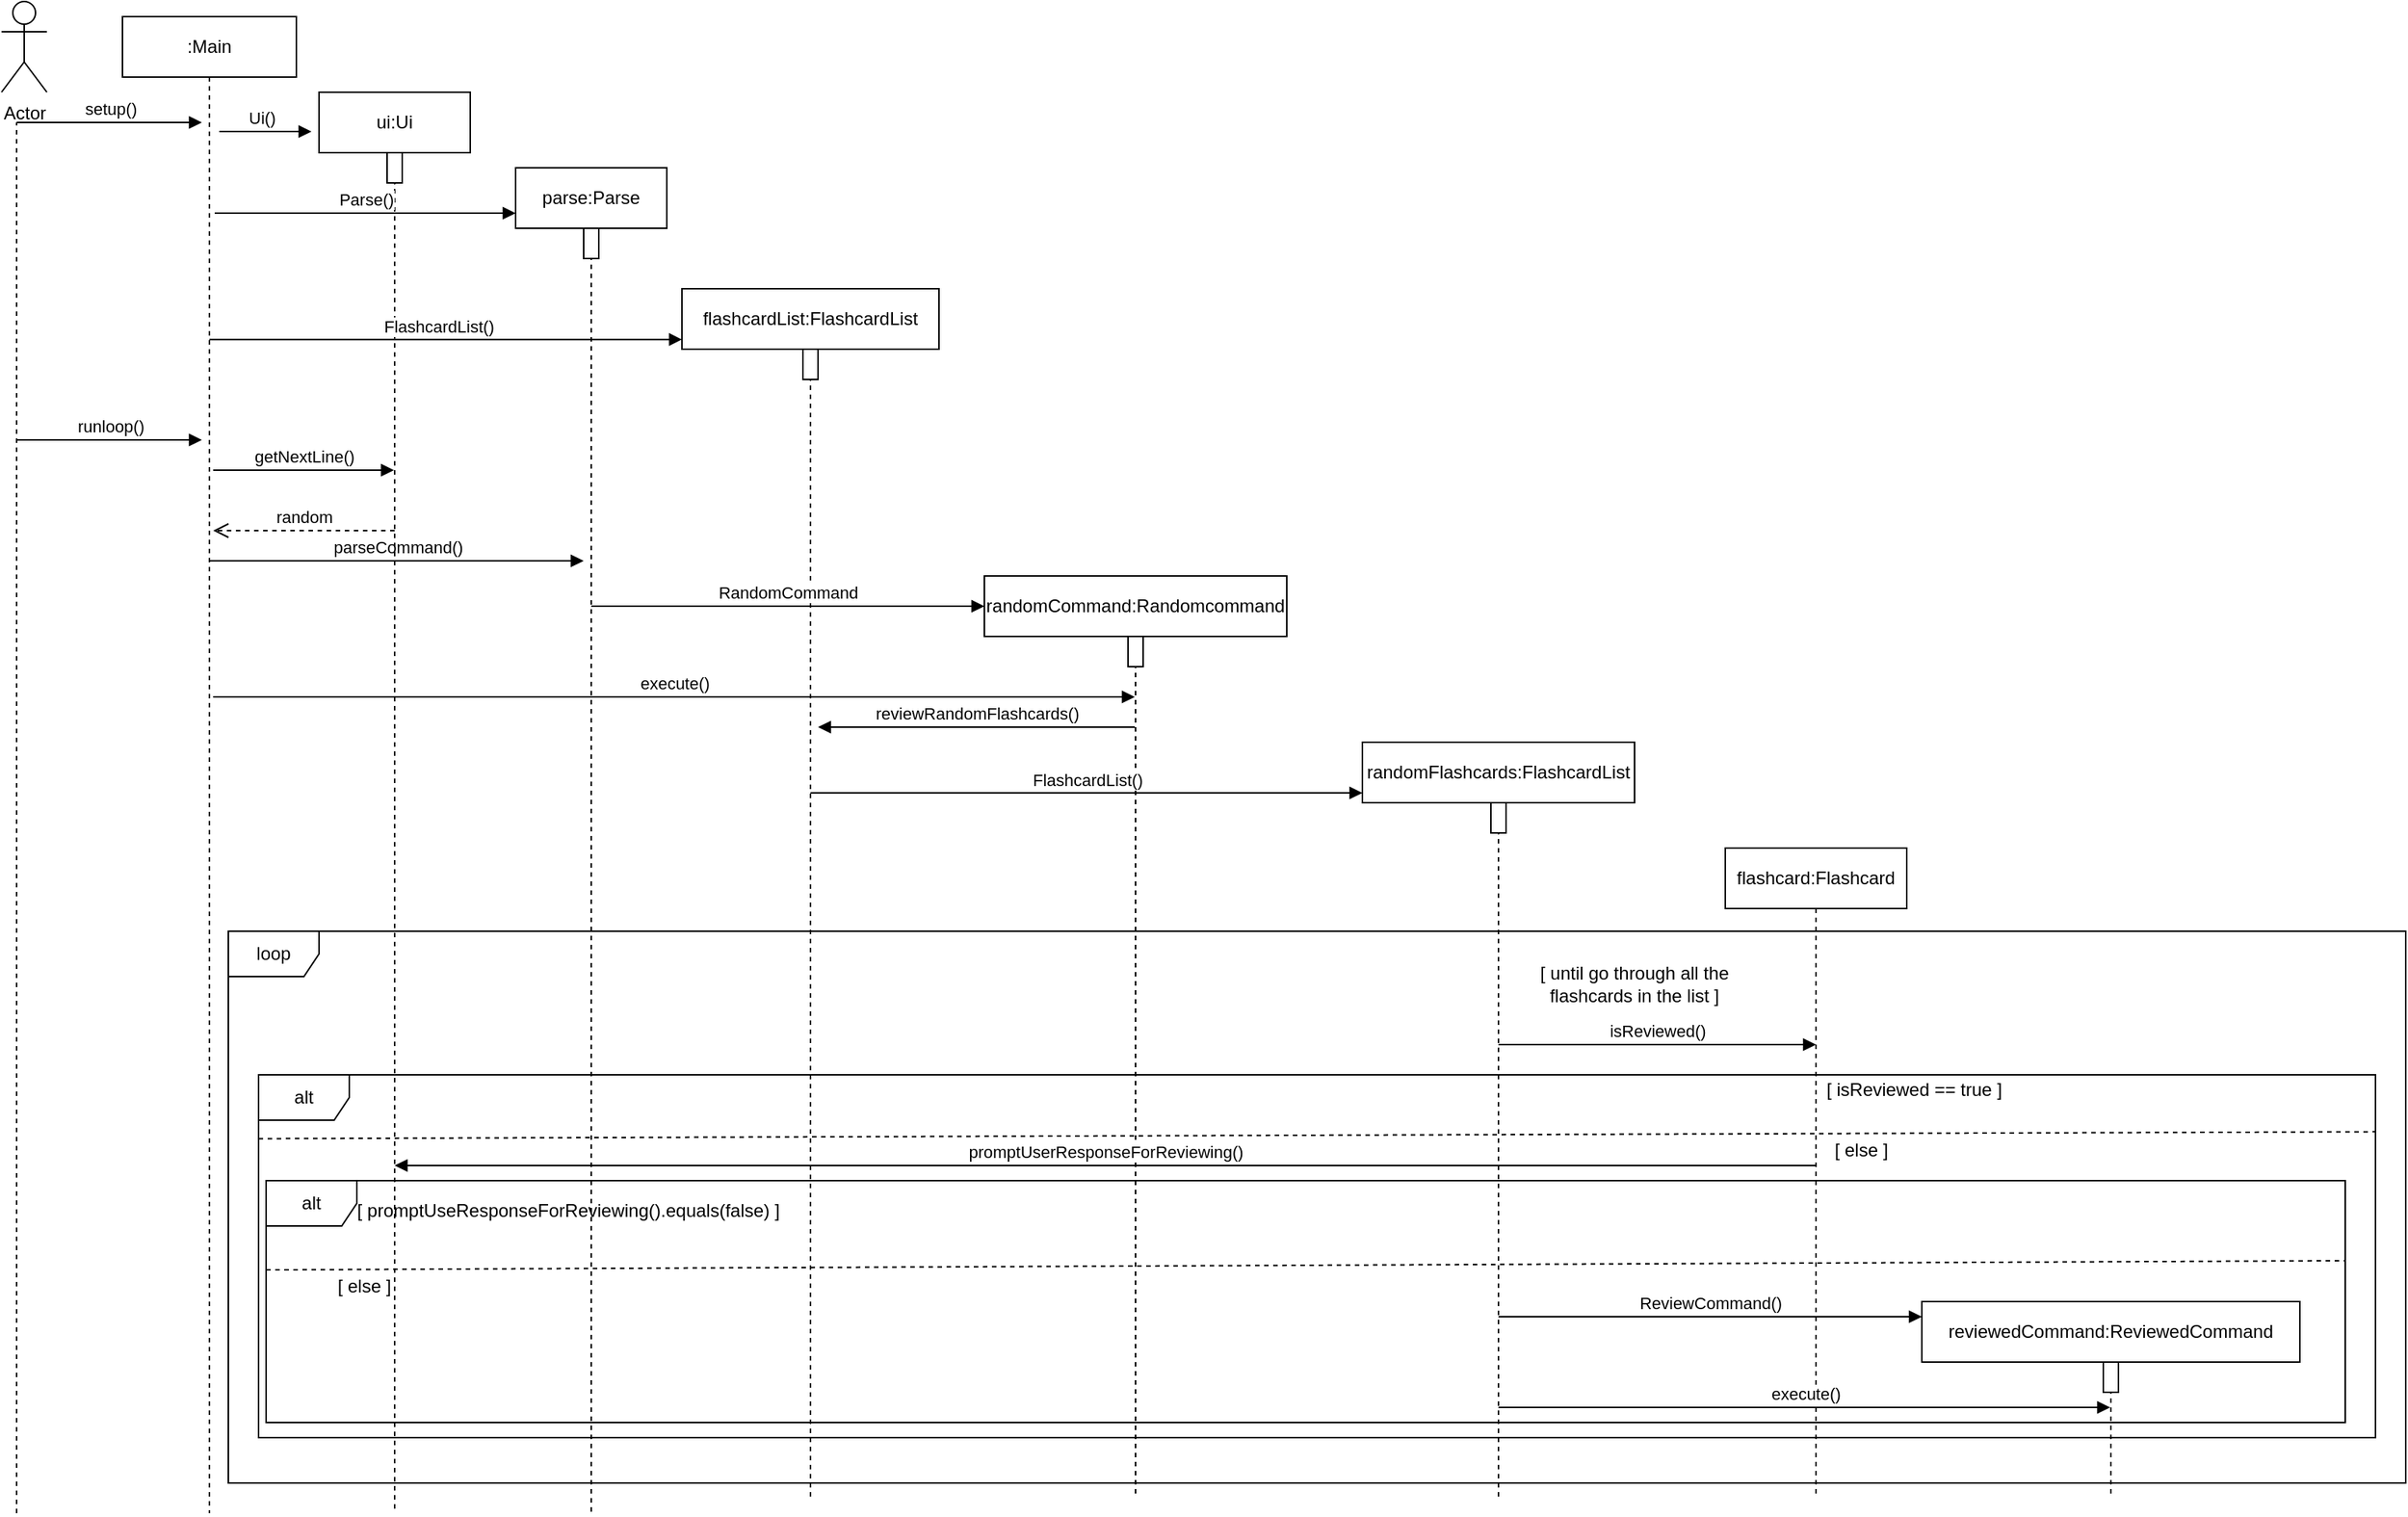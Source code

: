 <mxfile version="12.9.0" type="device"><diagram id="ktKwsvVFCtgES7iO3Xb4" name="Page-1"><mxGraphModel dx="2468" dy="874" grid="1" gridSize="10" guides="1" tooltips="1" connect="1" arrows="1" fold="1" page="1" pageScale="1" pageWidth="827" pageHeight="1169" math="0" shadow="0"><root><mxCell id="0"/><mxCell id="1" parent="0"/><mxCell id="WS0ont2Qx0lJRShgKXrR-39" value="randomFlashcards:FlashcardList" style="shape=umlLifeline;perimeter=lifelinePerimeter;whiteSpace=wrap;html=1;container=1;collapsible=0;recursiveResize=0;outlineConnect=0;" vertex="1" parent="1"><mxGeometry x="960" y="500" width="180" height="500" as="geometry"/></mxCell><mxCell id="WS0ont2Qx0lJRShgKXrR-41" value="" style="html=1;points=[];perimeter=orthogonalPerimeter;" vertex="1" parent="WS0ont2Qx0lJRShgKXrR-39"><mxGeometry x="85" y="40" width="10" height="20" as="geometry"/></mxCell><mxCell id="WS0ont2Qx0lJRShgKXrR-31" value="getNextLine()" style="html=1;verticalAlign=bottom;endArrow=block;" edge="1" parent="1" target="KMv5rCfvkicfkn5ODPt_-15"><mxGeometry width="80" relative="1" as="geometry"><mxPoint x="200" y="320" as="sourcePoint"/><mxPoint x="260" y="320" as="targetPoint"/></mxGeometry></mxCell><mxCell id="WS0ont2Qx0lJRShgKXrR-34" value="parseCommand()" style="html=1;verticalAlign=bottom;endArrow=block;" edge="1" parent="1" source="KMv5rCfvkicfkn5ODPt_-12"><mxGeometry width="80" relative="1" as="geometry"><mxPoint x="365" y="380" as="sourcePoint"/><mxPoint x="445" y="380" as="targetPoint"/></mxGeometry></mxCell><mxCell id="KMv5rCfvkicfkn5ODPt_-12" value=":Main" style="shape=umlLifeline;perimeter=lifelinePerimeter;whiteSpace=wrap;html=1;container=1;collapsible=0;recursiveResize=0;outlineConnect=0;" vertex="1" parent="1"><mxGeometry x="140" y="20" width="115" height="990" as="geometry"/></mxCell><mxCell id="KMv5rCfvkicfkn5ODPt_-1" value="Actor" style="shape=umlActor;verticalLabelPosition=bottom;labelBackgroundColor=#ffffff;verticalAlign=top;html=1;outlineConnect=0;" vertex="1" parent="1"><mxGeometry x="60" y="10" width="30" height="60" as="geometry"/></mxCell><mxCell id="KMv5rCfvkicfkn5ODPt_-3" value="" style="endArrow=none;dashed=1;html=1;" edge="1" parent="1"><mxGeometry width="50" height="50" relative="1" as="geometry"><mxPoint x="70" y="1010" as="sourcePoint"/><mxPoint x="70" y="90" as="targetPoint"/><Array as="points"/></mxGeometry></mxCell><mxCell id="KMv5rCfvkicfkn5ODPt_-9" value="setup()" style="html=1;verticalAlign=bottom;endArrow=block;entryX=0;entryY=0;" edge="1" parent="1"><mxGeometry relative="1" as="geometry"><mxPoint x="70" y="90" as="sourcePoint"/><mxPoint x="192.5" y="90" as="targetPoint"/></mxGeometry></mxCell><mxCell id="KMv5rCfvkicfkn5ODPt_-14" value="parse:Parse" style="shape=umlLifeline;perimeter=lifelinePerimeter;whiteSpace=wrap;html=1;container=1;collapsible=0;recursiveResize=0;outlineConnect=0;" vertex="1" parent="1"><mxGeometry x="400" y="120" width="100" height="890" as="geometry"/></mxCell><mxCell id="WS0ont2Qx0lJRShgKXrR-23" value="" style="html=1;points=[];perimeter=orthogonalPerimeter;" vertex="1" parent="KMv5rCfvkicfkn5ODPt_-14"><mxGeometry x="45" y="40" width="10" height="20" as="geometry"/></mxCell><mxCell id="KMv5rCfvkicfkn5ODPt_-15" value="ui:Ui" style="shape=umlLifeline;perimeter=lifelinePerimeter;whiteSpace=wrap;html=1;container=1;collapsible=0;recursiveResize=0;outlineConnect=0;size=40;" vertex="1" parent="1"><mxGeometry x="270" y="70" width="100" height="940" as="geometry"/></mxCell><mxCell id="WS0ont2Qx0lJRShgKXrR-19" value="" style="html=1;points=[];perimeter=orthogonalPerimeter;" vertex="1" parent="KMv5rCfvkicfkn5ODPt_-15"><mxGeometry x="45" y="40" width="10" height="20" as="geometry"/></mxCell><mxCell id="KMv5rCfvkicfkn5ODPt_-16" value="randomCommand:Randomcommand" style="shape=umlLifeline;perimeter=lifelinePerimeter;whiteSpace=wrap;html=1;container=1;collapsible=0;recursiveResize=0;outlineConnect=0;" vertex="1" parent="1"><mxGeometry x="710" y="390" width="200" height="610" as="geometry"/></mxCell><mxCell id="WS0ont2Qx0lJRShgKXrR-36" value="" style="html=1;points=[];perimeter=orthogonalPerimeter;" vertex="1" parent="KMv5rCfvkicfkn5ODPt_-16"><mxGeometry x="95" y="40" width="10" height="20" as="geometry"/></mxCell><mxCell id="KMv5rCfvkicfkn5ODPt_-17" value="flashcardList:FlashcardList" style="shape=umlLifeline;perimeter=lifelinePerimeter;whiteSpace=wrap;html=1;container=1;collapsible=0;recursiveResize=0;outlineConnect=0;" vertex="1" parent="1"><mxGeometry x="510" y="200" width="170" height="800" as="geometry"/></mxCell><mxCell id="WS0ont2Qx0lJRShgKXrR-24" value="" style="html=1;points=[];perimeter=orthogonalPerimeter;" vertex="1" parent="KMv5rCfvkicfkn5ODPt_-17"><mxGeometry x="80" y="40" width="10" height="20" as="geometry"/></mxCell><mxCell id="WS0ont2Qx0lJRShgKXrR-15" value="Ui()" style="html=1;verticalAlign=bottom;endArrow=block;" edge="1" parent="1"><mxGeometry x="-0.099" relative="1" as="geometry"><mxPoint x="204" y="96" as="sourcePoint"/><mxPoint x="265" y="96" as="targetPoint"/><mxPoint as="offset"/></mxGeometry></mxCell><mxCell id="WS0ont2Qx0lJRShgKXrR-21" value="FlashcardList()" style="html=1;verticalAlign=bottom;endArrow=block;entryX=0;entryY=0.042;entryDx=0;entryDy=0;entryPerimeter=0;" edge="1" parent="1" source="KMv5rCfvkicfkn5ODPt_-12" target="KMv5rCfvkicfkn5ODPt_-17"><mxGeometry x="-0.032" width="80" relative="1" as="geometry"><mxPoint x="200" y="200" as="sourcePoint"/><mxPoint x="510" y="210" as="targetPoint"/><mxPoint as="offset"/></mxGeometry></mxCell><mxCell id="WS0ont2Qx0lJRShgKXrR-22" value="Parse()" style="html=1;verticalAlign=bottom;endArrow=block;" edge="1" parent="1"><mxGeometry width="80" relative="1" as="geometry"><mxPoint x="201" y="150" as="sourcePoint"/><mxPoint x="400" y="150" as="targetPoint"/></mxGeometry></mxCell><mxCell id="WS0ont2Qx0lJRShgKXrR-28" value="runloop()" style="html=1;verticalAlign=bottom;endArrow=block;" edge="1" parent="1"><mxGeometry width="80" relative="1" as="geometry"><mxPoint x="70" y="300" as="sourcePoint"/><mxPoint x="192.5" y="300" as="targetPoint"/></mxGeometry></mxCell><mxCell id="WS0ont2Qx0lJRShgKXrR-32" value="random" style="html=1;verticalAlign=bottom;endArrow=open;dashed=1;endSize=8;" edge="1" parent="1"><mxGeometry relative="1" as="geometry"><mxPoint x="320" y="360" as="sourcePoint"/><mxPoint x="200" y="360" as="targetPoint"/><mxPoint as="offset"/></mxGeometry></mxCell><mxCell id="WS0ont2Qx0lJRShgKXrR-35" value="RandomCommand" style="html=1;verticalAlign=bottom;endArrow=block;" edge="1" parent="1"><mxGeometry width="80" relative="1" as="geometry"><mxPoint x="450" y="410" as="sourcePoint"/><mxPoint x="710" y="410" as="targetPoint"/></mxGeometry></mxCell><mxCell id="WS0ont2Qx0lJRShgKXrR-38" value="execute()" style="html=1;verticalAlign=bottom;endArrow=block;" edge="1" parent="1" target="KMv5rCfvkicfkn5ODPt_-16"><mxGeometry width="80" relative="1" as="geometry"><mxPoint x="200" y="470" as="sourcePoint"/><mxPoint x="150" y="470" as="targetPoint"/></mxGeometry></mxCell><mxCell id="WS0ont2Qx0lJRShgKXrR-40" value="FlashcardList()" style="html=1;verticalAlign=bottom;endArrow=block;entryX=0;entryY=0.067;entryDx=0;entryDy=0;entryPerimeter=0;" edge="1" parent="1" source="KMv5rCfvkicfkn5ODPt_-17" target="WS0ont2Qx0lJRShgKXrR-39"><mxGeometry width="80" relative="1" as="geometry"><mxPoint x="810" y="500" as="sourcePoint"/><mxPoint x="890" y="500" as="targetPoint"/></mxGeometry></mxCell><mxCell id="WS0ont2Qx0lJRShgKXrR-43" value="reviewRandomFlashcards()" style="html=1;verticalAlign=bottom;endArrow=block;" edge="1" parent="1" source="KMv5rCfvkicfkn5ODPt_-16"><mxGeometry relative="1" as="geometry"><mxPoint x="660" y="490" as="sourcePoint"/><mxPoint x="600" y="490" as="targetPoint"/></mxGeometry></mxCell><mxCell id="WS0ont2Qx0lJRShgKXrR-45" value="flashcard:Flashcard" style="shape=umlLifeline;perimeter=lifelinePerimeter;whiteSpace=wrap;html=1;container=1;collapsible=0;recursiveResize=0;outlineConnect=0;" vertex="1" parent="1"><mxGeometry x="1200" y="570" width="120" height="430" as="geometry"/></mxCell><mxCell id="WS0ont2Qx0lJRShgKXrR-48" value="[ until go through all the flashcards in the list ]" style="text;html=1;strokeColor=none;fillColor=none;align=center;verticalAlign=middle;whiteSpace=wrap;rounded=0;" vertex="1" parent="1"><mxGeometry x="1060" y="650" width="160" height="20" as="geometry"/></mxCell><mxCell id="WS0ont2Qx0lJRShgKXrR-47" value="loop" style="shape=umlFrame;whiteSpace=wrap;html=1;" vertex="1" parent="1"><mxGeometry x="210" y="625" width="1440" height="365" as="geometry"/></mxCell><mxCell id="WS0ont2Qx0lJRShgKXrR-49" value="isReviewed()" style="html=1;verticalAlign=bottom;endArrow=block;" edge="1" parent="1"><mxGeometry width="80" relative="1" as="geometry"><mxPoint x="1050" y="700" as="sourcePoint"/><mxPoint x="1260" y="700" as="targetPoint"/></mxGeometry></mxCell><mxCell id="WS0ont2Qx0lJRShgKXrR-50" value="alt" style="shape=umlFrame;whiteSpace=wrap;html=1;" vertex="1" parent="1"><mxGeometry x="230" y="720" width="1400" height="240" as="geometry"/></mxCell><mxCell id="WS0ont2Qx0lJRShgKXrR-51" value="[ isReviewed == true ]" style="text;html=1;strokeColor=none;fillColor=none;align=center;verticalAlign=middle;whiteSpace=wrap;rounded=0;" vertex="1" parent="1"><mxGeometry x="1260" y="720" width="130" height="20" as="geometry"/></mxCell><mxCell id="WS0ont2Qx0lJRShgKXrR-52" value="" style="endArrow=none;dashed=1;html=1;entryX=1;entryY=0.157;entryDx=0;entryDy=0;entryPerimeter=0;exitX=0;exitY=0.176;exitDx=0;exitDy=0;exitPerimeter=0;" edge="1" parent="1" source="WS0ont2Qx0lJRShgKXrR-50" target="WS0ont2Qx0lJRShgKXrR-50"><mxGeometry width="50" height="50" relative="1" as="geometry"><mxPoint x="1180" y="760" as="sourcePoint"/><mxPoint x="1480" y="760" as="targetPoint"/></mxGeometry></mxCell><mxCell id="WS0ont2Qx0lJRShgKXrR-56" value="[ else ]" style="text;html=1;strokeColor=none;fillColor=none;align=center;verticalAlign=middle;whiteSpace=wrap;rounded=0;" vertex="1" parent="1"><mxGeometry x="1270" y="760" width="40" height="20" as="geometry"/></mxCell><mxCell id="WS0ont2Qx0lJRShgKXrR-57" value="promptUserResponseForReviewing()" style="html=1;verticalAlign=bottom;endArrow=block;" edge="1" parent="1" target="KMv5rCfvkicfkn5ODPt_-15"><mxGeometry width="80" relative="1" as="geometry"><mxPoint x="1260" y="780" as="sourcePoint"/><mxPoint x="640" y="760" as="targetPoint"/></mxGeometry></mxCell><mxCell id="WS0ont2Qx0lJRShgKXrR-58" value="alt" style="shape=umlFrame;whiteSpace=wrap;html=1;" vertex="1" parent="1"><mxGeometry x="235" y="790" width="1375" height="160" as="geometry"/></mxCell><mxCell id="WS0ont2Qx0lJRShgKXrR-59" value="[ promptUseResponseForReviewing().equals(false) ]" style="text;html=1;strokeColor=none;fillColor=none;align=center;verticalAlign=middle;whiteSpace=wrap;rounded=0;" vertex="1" parent="1"><mxGeometry x="280" y="800" width="310" height="20" as="geometry"/></mxCell><mxCell id="WS0ont2Qx0lJRShgKXrR-60" value="" style="endArrow=none;dashed=1;html=1;entryX=1;entryY=0.331;entryDx=0;entryDy=0;entryPerimeter=0;exitX=0;exitY=0.369;exitDx=0;exitDy=0;exitPerimeter=0;" edge="1" parent="1" source="WS0ont2Qx0lJRShgKXrR-58" target="WS0ont2Qx0lJRShgKXrR-58"><mxGeometry width="50" height="50" relative="1" as="geometry"><mxPoint x="240" y="840" as="sourcePoint"/><mxPoint x="610" y="840" as="targetPoint"/></mxGeometry></mxCell><mxCell id="WS0ont2Qx0lJRShgKXrR-63" value="[ else ]" style="text;html=1;strokeColor=none;fillColor=none;align=center;verticalAlign=middle;whiteSpace=wrap;rounded=0;" vertex="1" parent="1"><mxGeometry x="280" y="850" width="40" height="20" as="geometry"/></mxCell><mxCell id="WS0ont2Qx0lJRShgKXrR-68" value="ReviewCommand()" style="html=1;verticalAlign=bottom;endArrow=block;" edge="1" parent="1"><mxGeometry width="80" relative="1" as="geometry"><mxPoint x="1050" y="880" as="sourcePoint"/><mxPoint x="1330" y="880" as="targetPoint"/></mxGeometry></mxCell><mxCell id="WS0ont2Qx0lJRShgKXrR-70" value="reviewedCommand:ReviewedCommand" style="shape=umlLifeline;perimeter=lifelinePerimeter;whiteSpace=wrap;html=1;container=1;collapsible=0;recursiveResize=0;outlineConnect=0;" vertex="1" parent="1"><mxGeometry x="1330" y="870" width="250" height="130" as="geometry"/></mxCell><mxCell id="WS0ont2Qx0lJRShgKXrR-71" value="" style="html=1;points=[];perimeter=orthogonalPerimeter;" vertex="1" parent="WS0ont2Qx0lJRShgKXrR-70"><mxGeometry x="120" y="40" width="10" height="20" as="geometry"/></mxCell><mxCell id="WS0ont2Qx0lJRShgKXrR-72" value="execute()" style="html=1;verticalAlign=bottom;endArrow=block;" edge="1" parent="1" target="WS0ont2Qx0lJRShgKXrR-70"><mxGeometry width="80" relative="1" as="geometry"><mxPoint x="1050" y="940" as="sourcePoint"/><mxPoint x="1130" y="940" as="targetPoint"/></mxGeometry></mxCell></root></mxGraphModel></diagram></mxfile>